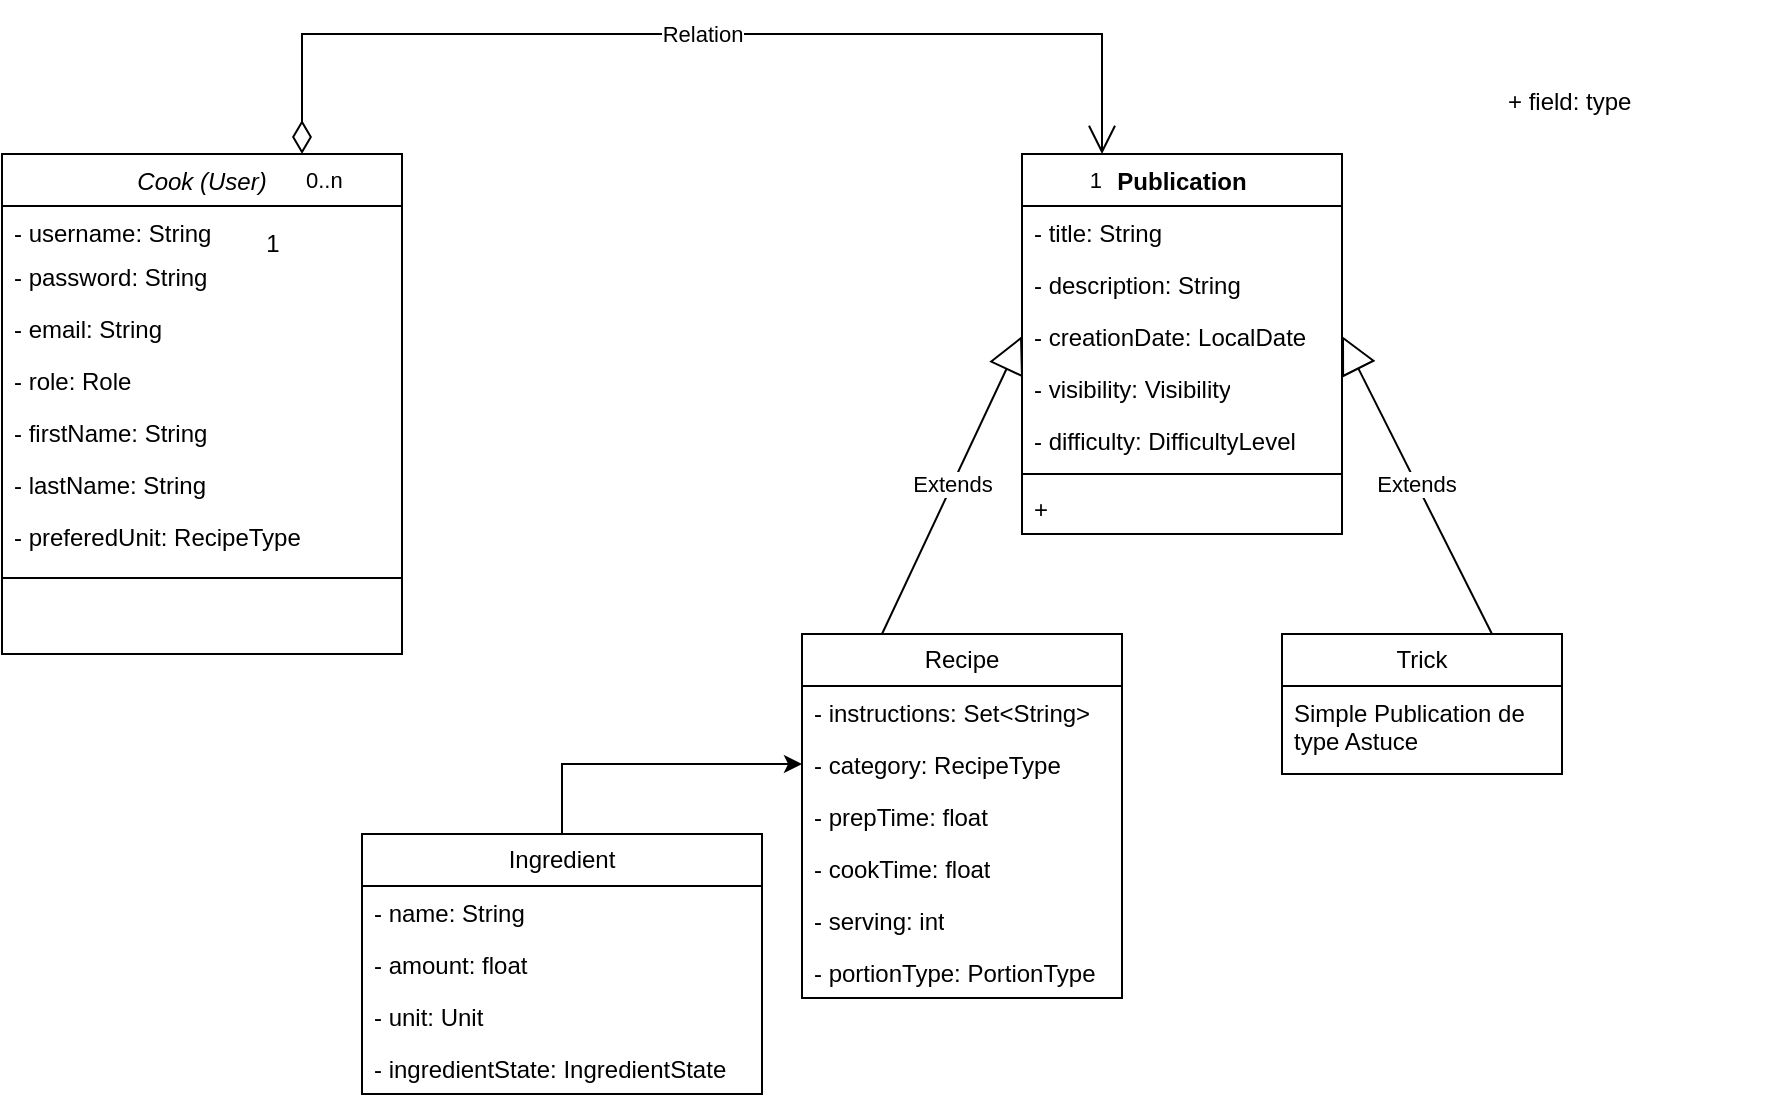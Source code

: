 <mxfile version="23.1.5" type="device">
  <diagram id="C5RBs43oDa-KdzZeNtuy" name="Page-1">
    <mxGraphModel dx="1434" dy="2005" grid="1" gridSize="10" guides="1" tooltips="1" connect="1" arrows="1" fold="1" page="1" pageScale="1" pageWidth="827" pageHeight="1169" math="0" shadow="0">
      <root>
        <mxCell id="WIyWlLk6GJQsqaUBKTNV-0" />
        <mxCell id="WIyWlLk6GJQsqaUBKTNV-1" parent="WIyWlLk6GJQsqaUBKTNV-0" />
        <mxCell id="zkfFHV4jXpPFQw0GAbJ--0" value="Cook (User)" style="swimlane;fontStyle=2;align=center;verticalAlign=top;childLayout=stackLayout;horizontal=1;startSize=26;horizontalStack=0;resizeParent=1;resizeLast=0;collapsible=1;marginBottom=0;rounded=0;shadow=0;strokeWidth=1;" parent="WIyWlLk6GJQsqaUBKTNV-1" vertex="1">
          <mxGeometry x="80" y="40" width="200" height="250" as="geometry">
            <mxRectangle x="230" y="140" width="160" height="26" as="alternateBounds" />
          </mxGeometry>
        </mxCell>
        <mxCell id="zkfFHV4jXpPFQw0GAbJ--1" value="- username: String" style="text;align=left;verticalAlign=top;spacingLeft=4;spacingRight=4;overflow=hidden;rotatable=0;points=[[0,0.5],[1,0.5]];portConstraint=eastwest;" parent="zkfFHV4jXpPFQw0GAbJ--0" vertex="1">
          <mxGeometry y="26" width="200" height="22" as="geometry" />
        </mxCell>
        <mxCell id="zkfFHV4jXpPFQw0GAbJ--2" value="- password: String" style="text;align=left;verticalAlign=top;spacingLeft=4;spacingRight=4;overflow=hidden;rotatable=0;points=[[0,0.5],[1,0.5]];portConstraint=eastwest;rounded=0;shadow=0;html=0;" parent="zkfFHV4jXpPFQw0GAbJ--0" vertex="1">
          <mxGeometry y="48" width="200" height="26" as="geometry" />
        </mxCell>
        <mxCell id="zkfFHV4jXpPFQw0GAbJ--3" value="- email: String" style="text;align=left;verticalAlign=top;spacingLeft=4;spacingRight=4;overflow=hidden;rotatable=0;points=[[0,0.5],[1,0.5]];portConstraint=eastwest;rounded=0;shadow=0;html=0;" parent="zkfFHV4jXpPFQw0GAbJ--0" vertex="1">
          <mxGeometry y="74" width="200" height="26" as="geometry" />
        </mxCell>
        <mxCell id="NkXBIMSTpnIahzZLXcuc-1" value="- role: Role" style="text;align=left;verticalAlign=top;spacingLeft=4;spacingRight=4;overflow=hidden;rotatable=0;points=[[0,0.5],[1,0.5]];portConstraint=eastwest;rounded=0;shadow=0;html=0;" vertex="1" parent="zkfFHV4jXpPFQw0GAbJ--0">
          <mxGeometry y="100" width="200" height="26" as="geometry" />
        </mxCell>
        <mxCell id="NkXBIMSTpnIahzZLXcuc-2" value="- firstName: String" style="text;align=left;verticalAlign=top;spacingLeft=4;spacingRight=4;overflow=hidden;rotatable=0;points=[[0,0.5],[1,0.5]];portConstraint=eastwest;rounded=0;shadow=0;html=0;" vertex="1" parent="zkfFHV4jXpPFQw0GAbJ--0">
          <mxGeometry y="126" width="200" height="26" as="geometry" />
        </mxCell>
        <mxCell id="NkXBIMSTpnIahzZLXcuc-3" value="- lastName: String" style="text;align=left;verticalAlign=top;spacingLeft=4;spacingRight=4;overflow=hidden;rotatable=0;points=[[0,0.5],[1,0.5]];portConstraint=eastwest;rounded=0;shadow=0;html=0;" vertex="1" parent="zkfFHV4jXpPFQw0GAbJ--0">
          <mxGeometry y="152" width="200" height="26" as="geometry" />
        </mxCell>
        <mxCell id="NkXBIMSTpnIahzZLXcuc-4" value="- preferedUnit: RecipeType" style="text;align=left;verticalAlign=top;spacingLeft=4;spacingRight=4;overflow=hidden;rotatable=0;points=[[0,0.5],[1,0.5]];portConstraint=eastwest;rounded=0;shadow=0;html=0;" vertex="1" parent="zkfFHV4jXpPFQw0GAbJ--0">
          <mxGeometry y="178" width="200" height="26" as="geometry" />
        </mxCell>
        <mxCell id="zkfFHV4jXpPFQw0GAbJ--4" value="" style="line;html=1;strokeWidth=1;align=left;verticalAlign=middle;spacingTop=-1;spacingLeft=3;spacingRight=3;rotatable=0;labelPosition=right;points=[];portConstraint=eastwest;" parent="zkfFHV4jXpPFQw0GAbJ--0" vertex="1">
          <mxGeometry y="204" width="200" height="16" as="geometry" />
        </mxCell>
        <mxCell id="NkXBIMSTpnIahzZLXcuc-6" value="Publication" style="swimlane;fontStyle=1;align=center;verticalAlign=top;childLayout=stackLayout;horizontal=1;startSize=26;horizontalStack=0;resizeParent=1;resizeParentMax=0;resizeLast=0;collapsible=1;marginBottom=0;whiteSpace=wrap;html=1;" vertex="1" parent="WIyWlLk6GJQsqaUBKTNV-1">
          <mxGeometry x="590" y="40" width="160" height="190" as="geometry" />
        </mxCell>
        <mxCell id="NkXBIMSTpnIahzZLXcuc-7" value="- title: String" style="text;strokeColor=none;fillColor=none;align=left;verticalAlign=top;spacingLeft=4;spacingRight=4;overflow=hidden;rotatable=0;points=[[0,0.5],[1,0.5]];portConstraint=eastwest;whiteSpace=wrap;html=1;" vertex="1" parent="NkXBIMSTpnIahzZLXcuc-6">
          <mxGeometry y="26" width="160" height="26" as="geometry" />
        </mxCell>
        <mxCell id="NkXBIMSTpnIahzZLXcuc-17" value="- description: String" style="text;strokeColor=none;fillColor=none;align=left;verticalAlign=top;spacingLeft=4;spacingRight=4;overflow=hidden;rotatable=0;points=[[0,0.5],[1,0.5]];portConstraint=eastwest;whiteSpace=wrap;html=1;" vertex="1" parent="NkXBIMSTpnIahzZLXcuc-6">
          <mxGeometry y="52" width="160" height="26" as="geometry" />
        </mxCell>
        <mxCell id="NkXBIMSTpnIahzZLXcuc-37" value="- creationDate: LocalDate" style="text;strokeColor=none;fillColor=none;align=left;verticalAlign=top;spacingLeft=4;spacingRight=4;overflow=hidden;rotatable=0;points=[[0,0.5],[1,0.5]];portConstraint=eastwest;whiteSpace=wrap;html=1;" vertex="1" parent="NkXBIMSTpnIahzZLXcuc-6">
          <mxGeometry y="78" width="160" height="26" as="geometry" />
        </mxCell>
        <mxCell id="NkXBIMSTpnIahzZLXcuc-56" value="- visibility: Visibility" style="text;strokeColor=none;fillColor=none;align=left;verticalAlign=top;spacingLeft=4;spacingRight=4;overflow=hidden;rotatable=0;points=[[0,0.5],[1,0.5]];portConstraint=eastwest;whiteSpace=wrap;html=1;" vertex="1" parent="NkXBIMSTpnIahzZLXcuc-6">
          <mxGeometry y="104" width="160" height="26" as="geometry" />
        </mxCell>
        <mxCell id="NkXBIMSTpnIahzZLXcuc-50" value="- difficulty: DifficultyLevel" style="text;strokeColor=none;fillColor=none;align=left;verticalAlign=top;spacingLeft=4;spacingRight=4;overflow=hidden;rotatable=0;points=[[0,0.5],[1,0.5]];portConstraint=eastwest;whiteSpace=wrap;html=1;" vertex="1" parent="NkXBIMSTpnIahzZLXcuc-6">
          <mxGeometry y="130" width="160" height="26" as="geometry" />
        </mxCell>
        <mxCell id="NkXBIMSTpnIahzZLXcuc-8" value="" style="line;strokeWidth=1;fillColor=none;align=left;verticalAlign=middle;spacingTop=-1;spacingLeft=3;spacingRight=3;rotatable=0;labelPosition=right;points=[];portConstraint=eastwest;strokeColor=inherit;" vertex="1" parent="NkXBIMSTpnIahzZLXcuc-6">
          <mxGeometry y="156" width="160" height="8" as="geometry" />
        </mxCell>
        <mxCell id="NkXBIMSTpnIahzZLXcuc-9" value="+" style="text;strokeColor=none;fillColor=none;align=left;verticalAlign=top;spacingLeft=4;spacingRight=4;overflow=hidden;rotatable=0;points=[[0,0.5],[1,0.5]];portConstraint=eastwest;whiteSpace=wrap;html=1;" vertex="1" parent="NkXBIMSTpnIahzZLXcuc-6">
          <mxGeometry y="164" width="160" height="26" as="geometry" />
        </mxCell>
        <mxCell id="NkXBIMSTpnIahzZLXcuc-14" value="1" style="text;html=1;align=center;verticalAlign=middle;resizable=0;points=[];autosize=1;strokeColor=none;fillColor=none;" vertex="1" parent="WIyWlLk6GJQsqaUBKTNV-1">
          <mxGeometry x="200" y="70" width="30" height="30" as="geometry" />
        </mxCell>
        <mxCell id="NkXBIMSTpnIahzZLXcuc-26" value="Recipe" style="swimlane;fontStyle=0;childLayout=stackLayout;horizontal=1;startSize=26;fillColor=none;horizontalStack=0;resizeParent=1;resizeParentMax=0;resizeLast=0;collapsible=1;marginBottom=0;whiteSpace=wrap;html=1;" vertex="1" parent="WIyWlLk6GJQsqaUBKTNV-1">
          <mxGeometry x="480" y="280" width="160" height="182" as="geometry">
            <mxRectangle x="480" y="240" width="80" height="30" as="alternateBounds" />
          </mxGeometry>
        </mxCell>
        <mxCell id="NkXBIMSTpnIahzZLXcuc-44" value="- instructions: Set&amp;lt;String&amp;gt;" style="text;strokeColor=none;fillColor=none;align=left;verticalAlign=top;spacingLeft=4;spacingRight=4;overflow=hidden;rotatable=0;points=[[0,0.5],[1,0.5]];portConstraint=eastwest;whiteSpace=wrap;html=1;" vertex="1" parent="NkXBIMSTpnIahzZLXcuc-26">
          <mxGeometry y="26" width="160" height="26" as="geometry" />
        </mxCell>
        <mxCell id="NkXBIMSTpnIahzZLXcuc-28" value="- category: RecipeType" style="text;strokeColor=none;fillColor=none;align=left;verticalAlign=top;spacingLeft=4;spacingRight=4;overflow=hidden;rotatable=0;points=[[0,0.5],[1,0.5]];portConstraint=eastwest;whiteSpace=wrap;html=1;" vertex="1" parent="NkXBIMSTpnIahzZLXcuc-26">
          <mxGeometry y="52" width="160" height="26" as="geometry" />
        </mxCell>
        <mxCell id="NkXBIMSTpnIahzZLXcuc-29" value="- prepTime: float" style="text;strokeColor=none;fillColor=none;align=left;verticalAlign=top;spacingLeft=4;spacingRight=4;overflow=hidden;rotatable=0;points=[[0,0.5],[1,0.5]];portConstraint=eastwest;whiteSpace=wrap;html=1;" vertex="1" parent="NkXBIMSTpnIahzZLXcuc-26">
          <mxGeometry y="78" width="160" height="26" as="geometry" />
        </mxCell>
        <mxCell id="NkXBIMSTpnIahzZLXcuc-46" value="- cookTime: float" style="text;strokeColor=none;fillColor=none;align=left;verticalAlign=top;spacingLeft=4;spacingRight=4;overflow=hidden;rotatable=0;points=[[0,0.5],[1,0.5]];portConstraint=eastwest;whiteSpace=wrap;html=1;" vertex="1" parent="NkXBIMSTpnIahzZLXcuc-26">
          <mxGeometry y="104" width="160" height="26" as="geometry" />
        </mxCell>
        <mxCell id="NkXBIMSTpnIahzZLXcuc-49" value="- serving: int" style="text;strokeColor=none;fillColor=none;align=left;verticalAlign=top;spacingLeft=4;spacingRight=4;overflow=hidden;rotatable=0;points=[[0,0.5],[1,0.5]];portConstraint=eastwest;whiteSpace=wrap;html=1;" vertex="1" parent="NkXBIMSTpnIahzZLXcuc-26">
          <mxGeometry y="130" width="160" height="26" as="geometry" />
        </mxCell>
        <mxCell id="NkXBIMSTpnIahzZLXcuc-48" value="- portionType: PortionType" style="text;strokeColor=none;fillColor=none;align=left;verticalAlign=top;spacingLeft=4;spacingRight=4;overflow=hidden;rotatable=0;points=[[0,0.5],[1,0.5]];portConstraint=eastwest;whiteSpace=wrap;html=1;" vertex="1" parent="NkXBIMSTpnIahzZLXcuc-26">
          <mxGeometry y="156" width="160" height="26" as="geometry" />
        </mxCell>
        <mxCell id="NkXBIMSTpnIahzZLXcuc-30" value="Trick" style="swimlane;fontStyle=0;childLayout=stackLayout;horizontal=1;startSize=26;fillColor=none;horizontalStack=0;resizeParent=1;resizeParentMax=0;resizeLast=0;collapsible=1;marginBottom=0;whiteSpace=wrap;html=1;" vertex="1" parent="WIyWlLk6GJQsqaUBKTNV-1">
          <mxGeometry x="720" y="280" width="140" height="70" as="geometry" />
        </mxCell>
        <mxCell id="NkXBIMSTpnIahzZLXcuc-31" value="Simple Publication de type Astuce" style="text;strokeColor=none;fillColor=none;align=left;verticalAlign=top;spacingLeft=4;spacingRight=4;overflow=hidden;rotatable=0;points=[[0,0.5],[1,0.5]];portConstraint=eastwest;whiteSpace=wrap;html=1;" vertex="1" parent="NkXBIMSTpnIahzZLXcuc-30">
          <mxGeometry y="26" width="140" height="44" as="geometry" />
        </mxCell>
        <mxCell id="NkXBIMSTpnIahzZLXcuc-34" value="Relation" style="endArrow=open;html=1;endSize=12;startArrow=diamondThin;startSize=14;startFill=0;edgeStyle=orthogonalEdgeStyle;rounded=0;exitX=0.75;exitY=0;exitDx=0;exitDy=0;entryX=0.25;entryY=0;entryDx=0;entryDy=0;" edge="1" parent="WIyWlLk6GJQsqaUBKTNV-1" source="zkfFHV4jXpPFQw0GAbJ--0" target="NkXBIMSTpnIahzZLXcuc-6">
          <mxGeometry relative="1" as="geometry">
            <mxPoint x="340" y="340" as="sourcePoint" />
            <mxPoint x="500" y="340" as="targetPoint" />
            <Array as="points">
              <mxPoint x="230" y="-20" />
              <mxPoint x="630" y="-20" />
            </Array>
          </mxGeometry>
        </mxCell>
        <mxCell id="NkXBIMSTpnIahzZLXcuc-35" value="0..n" style="edgeLabel;resizable=0;html=1;align=left;verticalAlign=top;" connectable="0" vertex="1" parent="NkXBIMSTpnIahzZLXcuc-34">
          <mxGeometry x="-1" relative="1" as="geometry" />
        </mxCell>
        <mxCell id="NkXBIMSTpnIahzZLXcuc-36" value="1" style="edgeLabel;resizable=0;html=1;align=right;verticalAlign=top;" connectable="0" vertex="1" parent="NkXBIMSTpnIahzZLXcuc-34">
          <mxGeometry x="1" relative="1" as="geometry" />
        </mxCell>
        <mxCell id="NkXBIMSTpnIahzZLXcuc-55" style="edgeStyle=orthogonalEdgeStyle;rounded=0;orthogonalLoop=1;jettySize=auto;html=1;entryX=0;entryY=0.5;entryDx=0;entryDy=0;" edge="1" parent="WIyWlLk6GJQsqaUBKTNV-1" source="NkXBIMSTpnIahzZLXcuc-38" target="NkXBIMSTpnIahzZLXcuc-28">
          <mxGeometry relative="1" as="geometry" />
        </mxCell>
        <mxCell id="NkXBIMSTpnIahzZLXcuc-38" value="Ingredient" style="swimlane;fontStyle=0;childLayout=stackLayout;horizontal=1;startSize=26;fillColor=none;horizontalStack=0;resizeParent=1;resizeParentMax=0;resizeLast=0;collapsible=1;marginBottom=0;whiteSpace=wrap;html=1;" vertex="1" parent="WIyWlLk6GJQsqaUBKTNV-1">
          <mxGeometry x="260" y="380" width="200" height="130" as="geometry" />
        </mxCell>
        <mxCell id="NkXBIMSTpnIahzZLXcuc-40" value="- name: String" style="text;strokeColor=none;fillColor=none;align=left;verticalAlign=top;spacingLeft=4;spacingRight=4;overflow=hidden;rotatable=0;points=[[0,0.5],[1,0.5]];portConstraint=eastwest;whiteSpace=wrap;html=1;" vertex="1" parent="NkXBIMSTpnIahzZLXcuc-38">
          <mxGeometry y="26" width="200" height="26" as="geometry" />
        </mxCell>
        <mxCell id="NkXBIMSTpnIahzZLXcuc-41" value="- amount: float" style="text;strokeColor=none;fillColor=none;align=left;verticalAlign=top;spacingLeft=4;spacingRight=4;overflow=hidden;rotatable=0;points=[[0,0.5],[1,0.5]];portConstraint=eastwest;whiteSpace=wrap;html=1;" vertex="1" parent="NkXBIMSTpnIahzZLXcuc-38">
          <mxGeometry y="52" width="200" height="26" as="geometry" />
        </mxCell>
        <mxCell id="NkXBIMSTpnIahzZLXcuc-51" value="- unit: Unit" style="text;strokeColor=none;fillColor=none;align=left;verticalAlign=top;spacingLeft=4;spacingRight=4;overflow=hidden;rotatable=0;points=[[0,0.5],[1,0.5]];portConstraint=eastwest;whiteSpace=wrap;html=1;" vertex="1" parent="NkXBIMSTpnIahzZLXcuc-38">
          <mxGeometry y="78" width="200" height="26" as="geometry" />
        </mxCell>
        <mxCell id="NkXBIMSTpnIahzZLXcuc-52" value="- ingredientState: IngredientState" style="text;strokeColor=none;fillColor=none;align=left;verticalAlign=top;spacingLeft=4;spacingRight=4;overflow=hidden;rotatable=0;points=[[0,0.5],[1,0.5]];portConstraint=eastwest;whiteSpace=wrap;html=1;" vertex="1" parent="NkXBIMSTpnIahzZLXcuc-38">
          <mxGeometry y="104" width="200" height="26" as="geometry" />
        </mxCell>
        <mxCell id="NkXBIMSTpnIahzZLXcuc-47" value="+ field: type" style="text;strokeColor=none;fillColor=none;align=left;verticalAlign=top;spacingLeft=4;spacingRight=4;overflow=hidden;rotatable=0;points=[[0,0.5],[1,0.5]];portConstraint=eastwest;whiteSpace=wrap;html=1;" vertex="1" parent="WIyWlLk6GJQsqaUBKTNV-1">
          <mxGeometry x="827" width="140" height="26" as="geometry" />
        </mxCell>
        <mxCell id="NkXBIMSTpnIahzZLXcuc-57" value="Extends" style="endArrow=block;endSize=16;endFill=0;html=1;rounded=0;exitX=0.25;exitY=0;exitDx=0;exitDy=0;entryX=0;entryY=0.5;entryDx=0;entryDy=0;" edge="1" parent="WIyWlLk6GJQsqaUBKTNV-1" source="NkXBIMSTpnIahzZLXcuc-26" target="NkXBIMSTpnIahzZLXcuc-37">
          <mxGeometry width="160" relative="1" as="geometry">
            <mxPoint x="340" y="240" as="sourcePoint" />
            <mxPoint x="500" y="240" as="targetPoint" />
          </mxGeometry>
        </mxCell>
        <mxCell id="NkXBIMSTpnIahzZLXcuc-58" value="Extends" style="endArrow=block;endSize=16;endFill=0;html=1;rounded=0;exitX=0.75;exitY=0;exitDx=0;exitDy=0;entryX=1;entryY=0.5;entryDx=0;entryDy=0;" edge="1" parent="WIyWlLk6GJQsqaUBKTNV-1" source="NkXBIMSTpnIahzZLXcuc-30" target="NkXBIMSTpnIahzZLXcuc-37">
          <mxGeometry width="160" relative="1" as="geometry">
            <mxPoint x="340" y="240" as="sourcePoint" />
            <mxPoint x="500" y="240" as="targetPoint" />
          </mxGeometry>
        </mxCell>
      </root>
    </mxGraphModel>
  </diagram>
</mxfile>
